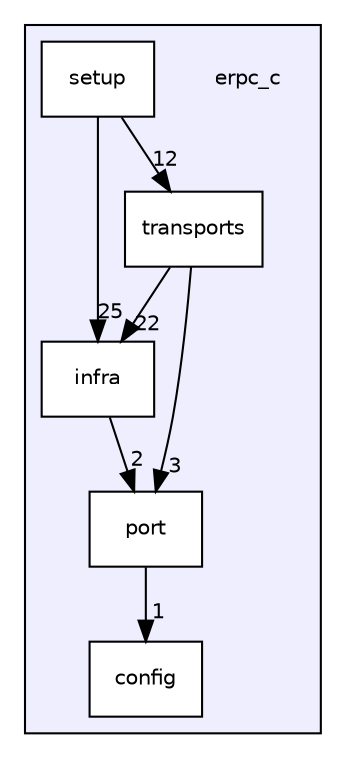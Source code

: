 digraph "erpc_c" {
  compound=true
  node [ fontsize="10", fontname="Helvetica"];
  edge [ labelfontsize="10", labelfontname="Helvetica"];
  subgraph clusterdir_ecce72d14eab190b8175cc3cd0696eeb {
    graph [ bgcolor="#eeeeff", pencolor="black", label="" URL="dir_ecce72d14eab190b8175cc3cd0696eeb.html"];
    dir_ecce72d14eab190b8175cc3cd0696eeb [shape=plaintext label="erpc_c"];
    dir_52949f44d4caf8ec53681e2fdb42569d [shape=box label="config" color="black" fillcolor="white" style="filled" URL="dir_52949f44d4caf8ec53681e2fdb42569d.html"];
    dir_4c1986dc9092ab2d1c997193a3634562 [shape=box label="infra" color="black" fillcolor="white" style="filled" URL="dir_4c1986dc9092ab2d1c997193a3634562.html"];
    dir_62e9b24ece508051f26d84717c79c815 [shape=box label="port" color="black" fillcolor="white" style="filled" URL="dir_62e9b24ece508051f26d84717c79c815.html"];
    dir_318b660cd76dff0271d6acfa47597bac [shape=box label="setup" color="black" fillcolor="white" style="filled" URL="dir_318b660cd76dff0271d6acfa47597bac.html"];
    dir_65f3d2eaa0376abba9fa4e8a5e7d2f88 [shape=box label="transports" color="black" fillcolor="white" style="filled" URL="dir_65f3d2eaa0376abba9fa4e8a5e7d2f88.html"];
  }
  dir_65f3d2eaa0376abba9fa4e8a5e7d2f88->dir_4c1986dc9092ab2d1c997193a3634562 [headlabel="22", labeldistance=1.5 headhref="dir_000002_000001.html"];
  dir_65f3d2eaa0376abba9fa4e8a5e7d2f88->dir_62e9b24ece508051f26d84717c79c815 [headlabel="3", labeldistance=1.5 headhref="dir_000002_000005.html"];
  dir_318b660cd76dff0271d6acfa47597bac->dir_65f3d2eaa0376abba9fa4e8a5e7d2f88 [headlabel="12", labeldistance=1.5 headhref="dir_000003_000002.html"];
  dir_318b660cd76dff0271d6acfa47597bac->dir_4c1986dc9092ab2d1c997193a3634562 [headlabel="25", labeldistance=1.5 headhref="dir_000003_000001.html"];
  dir_4c1986dc9092ab2d1c997193a3634562->dir_62e9b24ece508051f26d84717c79c815 [headlabel="2", labeldistance=1.5 headhref="dir_000001_000005.html"];
  dir_62e9b24ece508051f26d84717c79c815->dir_52949f44d4caf8ec53681e2fdb42569d [headlabel="1", labeldistance=1.5 headhref="dir_000005_000004.html"];
}
